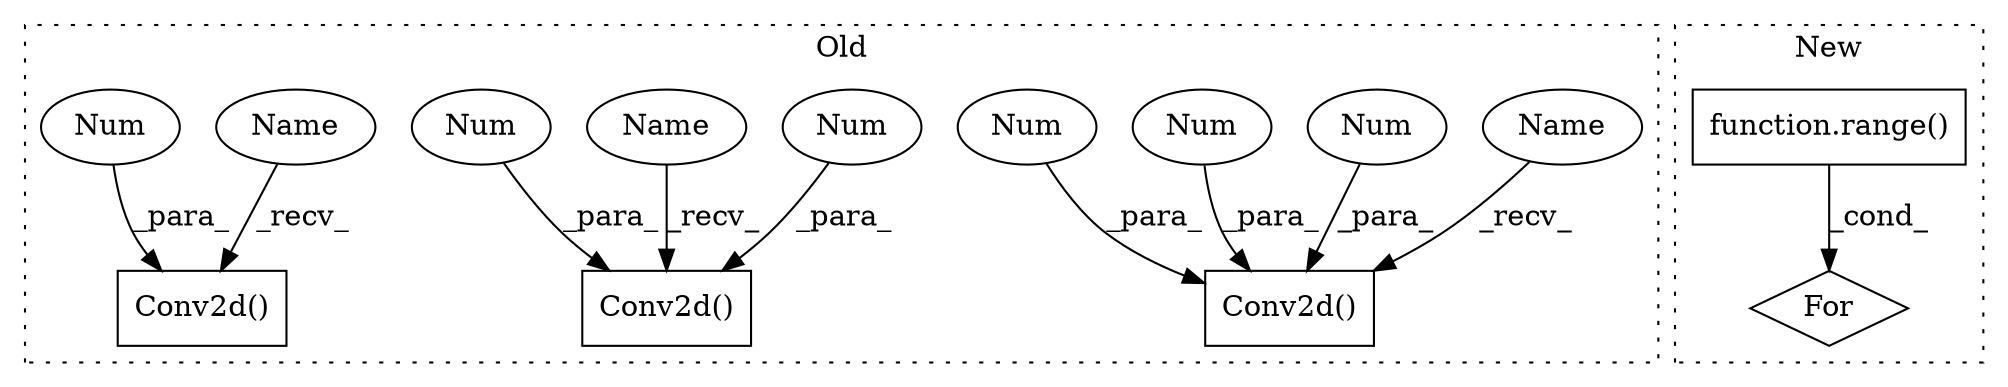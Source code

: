 digraph G {
subgraph cluster0 {
1 [label="Conv2d()" a="75" s="3107,3141" l="10,13" shape="box"];
4 [label="Num" a="76" s="3140" l="1" shape="ellipse"];
5 [label="Num" a="76" s="3137" l="1" shape="ellipse"];
6 [label="Conv2d()" a="75" s="2758,2792" l="10,13" shape="box"];
7 [label="Num" a="76" s="3134" l="1" shape="ellipse"];
8 [label="Num" a="76" s="2788" l="1" shape="ellipse"];
9 [label="Conv2d()" a="75" s="2916,2957" l="10,32" shape="box"];
10 [label="Num" a="76" s="2785" l="1" shape="ellipse"];
11 [label="Num" a="76" s="2956" l="1" shape="ellipse"];
12 [label="Name" a="87" s="2916" l="2" shape="ellipse"];
13 [label="Name" a="87" s="3107" l="2" shape="ellipse"];
14 [label="Name" a="87" s="2758" l="2" shape="ellipse"];
label = "Old";
style="dotted";
}
subgraph cluster1 {
2 [label="For" a="107" s="3277,3294" l="4,15" shape="diamond"];
3 [label="function.range()" a="75" s="3286,3293" l="6,1" shape="box"];
label = "New";
style="dotted";
}
3 -> 2 [label="_cond_"];
4 -> 1 [label="_para_"];
5 -> 1 [label="_para_"];
7 -> 1 [label="_para_"];
8 -> 6 [label="_para_"];
10 -> 6 [label="_para_"];
11 -> 9 [label="_para_"];
12 -> 9 [label="_recv_"];
13 -> 1 [label="_recv_"];
14 -> 6 [label="_recv_"];
}